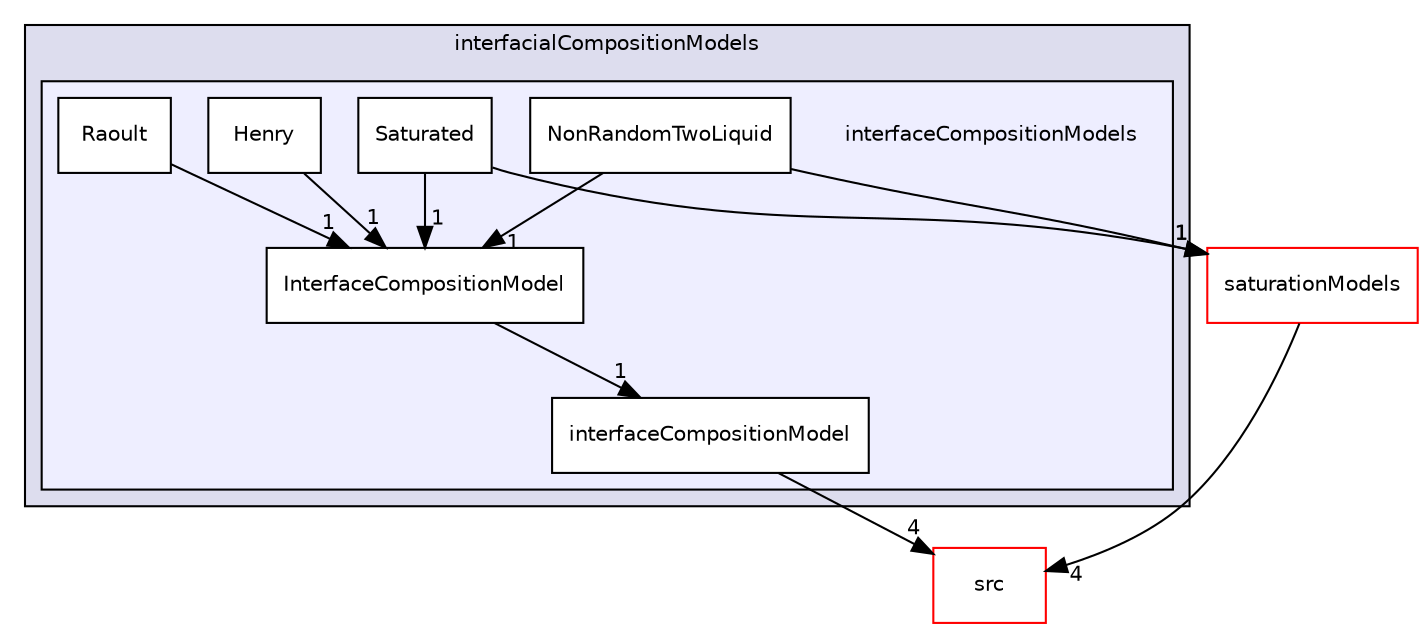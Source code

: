 digraph "applications/solvers/multiphase/reactingEulerFoam/interfacialCompositionModels/interfaceCompositionModels" {
  bgcolor=transparent;
  compound=true
  node [ fontsize="10", fontname="Helvetica"];
  edge [ labelfontsize="10", labelfontname="Helvetica"];
  subgraph clusterdir_ac187bbca992c8e90ac4c7812a06e744 {
    graph [ bgcolor="#ddddee", pencolor="black", label="interfacialCompositionModels" fontname="Helvetica", fontsize="10", URL="dir_ac187bbca992c8e90ac4c7812a06e744.html"]
  subgraph clusterdir_4f27a06b7e58381c82b665f35f23a190 {
    graph [ bgcolor="#eeeeff", pencolor="black", label="" URL="dir_4f27a06b7e58381c82b665f35f23a190.html"];
    dir_4f27a06b7e58381c82b665f35f23a190 [shape=plaintext label="interfaceCompositionModels"];
    dir_01176563bb9771f447d1adfd575943c1 [shape=box label="Henry" color="black" fillcolor="white" style="filled" URL="dir_01176563bb9771f447d1adfd575943c1.html"];
    dir_4b97da0d7abd2293ab2191dbcabea865 [shape=box label="interfaceCompositionModel" color="black" fillcolor="white" style="filled" URL="dir_4b97da0d7abd2293ab2191dbcabea865.html"];
    dir_1649590f13307a43cecc75663c3c91f3 [shape=box label="InterfaceCompositionModel" color="black" fillcolor="white" style="filled" URL="dir_1649590f13307a43cecc75663c3c91f3.html"];
    dir_b198fa7709fb6f3df5fda958e2467703 [shape=box label="NonRandomTwoLiquid" color="black" fillcolor="white" style="filled" URL="dir_b198fa7709fb6f3df5fda958e2467703.html"];
    dir_5007fabb610425a6f78d244d3fe31eb5 [shape=box label="Raoult" color="black" fillcolor="white" style="filled" URL="dir_5007fabb610425a6f78d244d3fe31eb5.html"];
    dir_57b6780d5da7ede0bbbfc3ebbb1ed68d [shape=box label="Saturated" color="black" fillcolor="white" style="filled" URL="dir_57b6780d5da7ede0bbbfc3ebbb1ed68d.html"];
  }
  }
  dir_68267d1309a1af8e8297ef4c3efbcdba [shape=box label="src" color="red" URL="dir_68267d1309a1af8e8297ef4c3efbcdba.html"];
  dir_a5c576cff7f15c4994ceb728ddeb1a53 [shape=box label="saturationModels" color="red" URL="dir_a5c576cff7f15c4994ceb728ddeb1a53.html"];
  dir_57b6780d5da7ede0bbbfc3ebbb1ed68d->dir_a5c576cff7f15c4994ceb728ddeb1a53 [headlabel="1", labeldistance=1.5 headhref="dir_000227_000232.html"];
  dir_57b6780d5da7ede0bbbfc3ebbb1ed68d->dir_1649590f13307a43cecc75663c3c91f3 [headlabel="1", labeldistance=1.5 headhref="dir_000227_000224.html"];
  dir_a5c576cff7f15c4994ceb728ddeb1a53->dir_68267d1309a1af8e8297ef4c3efbcdba [headlabel="4", labeldistance=1.5 headhref="dir_000232_000736.html"];
  dir_1649590f13307a43cecc75663c3c91f3->dir_4b97da0d7abd2293ab2191dbcabea865 [headlabel="1", labeldistance=1.5 headhref="dir_000224_000223.html"];
  dir_01176563bb9771f447d1adfd575943c1->dir_1649590f13307a43cecc75663c3c91f3 [headlabel="1", labeldistance=1.5 headhref="dir_000222_000224.html"];
  dir_4b97da0d7abd2293ab2191dbcabea865->dir_68267d1309a1af8e8297ef4c3efbcdba [headlabel="4", labeldistance=1.5 headhref="dir_000223_000736.html"];
  dir_5007fabb610425a6f78d244d3fe31eb5->dir_1649590f13307a43cecc75663c3c91f3 [headlabel="1", labeldistance=1.5 headhref="dir_000226_000224.html"];
  dir_b198fa7709fb6f3df5fda958e2467703->dir_a5c576cff7f15c4994ceb728ddeb1a53 [headlabel="1", labeldistance=1.5 headhref="dir_000225_000232.html"];
  dir_b198fa7709fb6f3df5fda958e2467703->dir_1649590f13307a43cecc75663c3c91f3 [headlabel="1", labeldistance=1.5 headhref="dir_000225_000224.html"];
}
